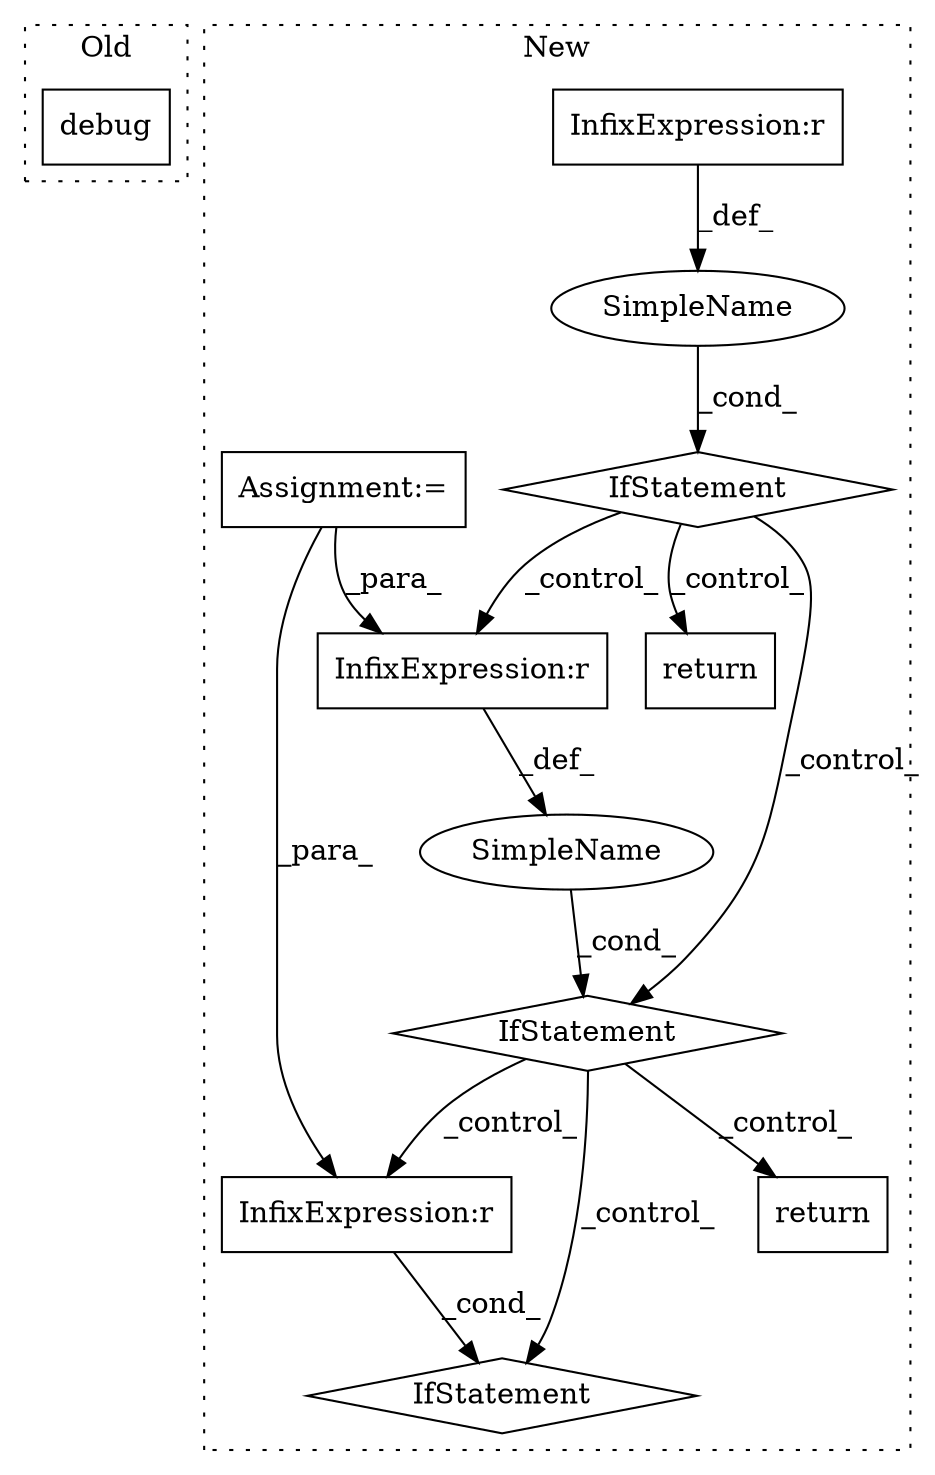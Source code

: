 digraph G {
subgraph cluster0 {
1 [label="debug" a="32" s="3807,3858" l="6,1" shape="box"];
label = "Old";
style="dotted";
}
subgraph cluster1 {
2 [label="return" a="41" s="4634" l="7" shape="box"];
3 [label="IfStatement" a="25" s="4511,4545" l="4,2" shape="diamond"];
4 [label="SimpleName" a="42" s="" l="" shape="ellipse"];
5 [label="SimpleName" a="42" s="" l="" shape="ellipse"];
6 [label="InfixExpression:r" a="27" s="4689" l="4" shape="box"];
7 [label="IfStatement" a="25" s="4663,4697" l="4,2" shape="diamond"];
8 [label="InfixExpression:r" a="27" s="4616" l="4" shape="box"];
9 [label="IfStatement" a="25" s="4602,4624" l="4,2" shape="diamond"];
10 [label="InfixExpression:r" a="27" s="4537" l="4" shape="box"];
11 [label="Assignment:=" a="7" s="3995" l="10" shape="box"];
12 [label="return" a="41" s="4555" l="7" shape="box"];
label = "New";
style="dotted";
}
3 -> 8 [label="_control_"];
3 -> 9 [label="_control_"];
3 -> 12 [label="_control_"];
4 -> 3 [label="_cond_"];
5 -> 9 [label="_cond_"];
6 -> 7 [label="_cond_"];
8 -> 5 [label="_def_"];
9 -> 7 [label="_control_"];
9 -> 6 [label="_control_"];
9 -> 2 [label="_control_"];
10 -> 4 [label="_def_"];
11 -> 8 [label="_para_"];
11 -> 6 [label="_para_"];
}